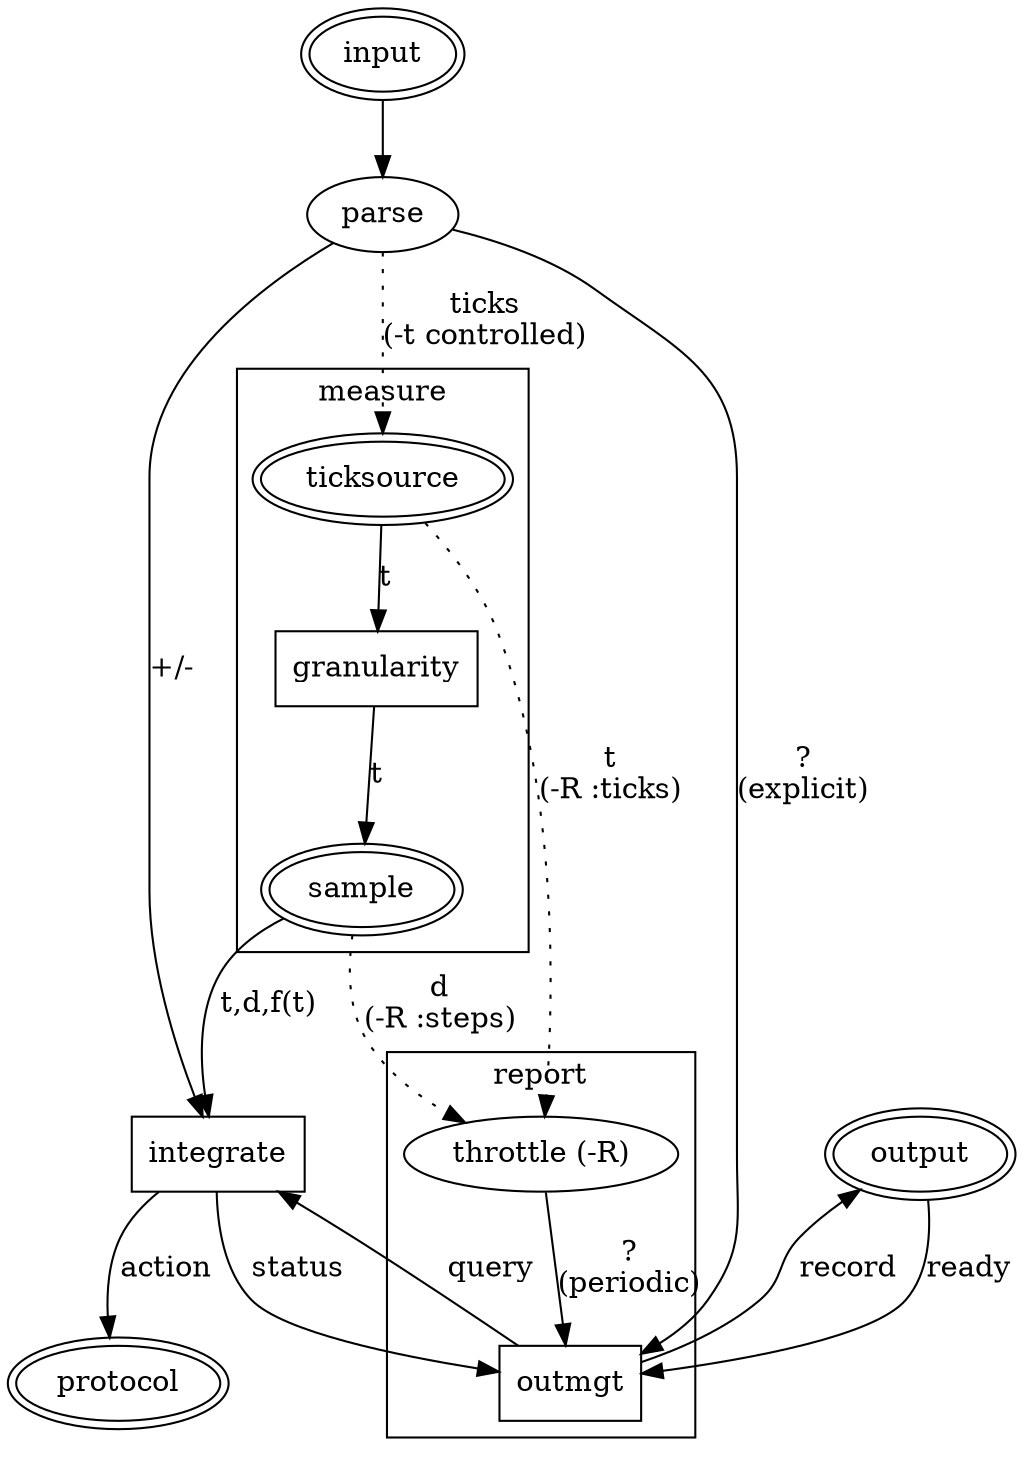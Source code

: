digraph G {
   input [peripheries=2];
   output [peripheries=2];
   protocol [peripheries=2];

   subgraph cluster0 {
      throttle [label="throttle (-R)"];
      outmgt [shape=box];
      throttle -> outmgt [label="?\n(periodic)"];
      label="report";
   }
   integrate [shape=box];

   subgraph cluster2 {
   ticksource [peripheries=2];
   sample [peripheries=2];
   granularity [shape=box];
   ticksource -> granularity [label="t"];
   granularity -> sample [label="t"];
   label="measure";
   }

   input -> parse;
   parse -> integrate [label="+/-"];
   parse -> outmgt [label="?\n(explicit)"];
   parse -> ticksource [label="ticks\n(-t controlled)",style=dotted];
   

   sample -> integrate [label="t,d,f(t)"];
   integrate -> protocol [label="action"];

   ticksource -> throttle [label="t\n(-R :ticks)",style=dotted];
   sample -> throttle [label="d\n(-R :steps)",style=dotted];

   outmgt -> integrate [label="query"];
   integrate -> outmgt [label="status"];

   output -> outmgt [label="ready"];
   outmgt -> output [label="record"];
  
}